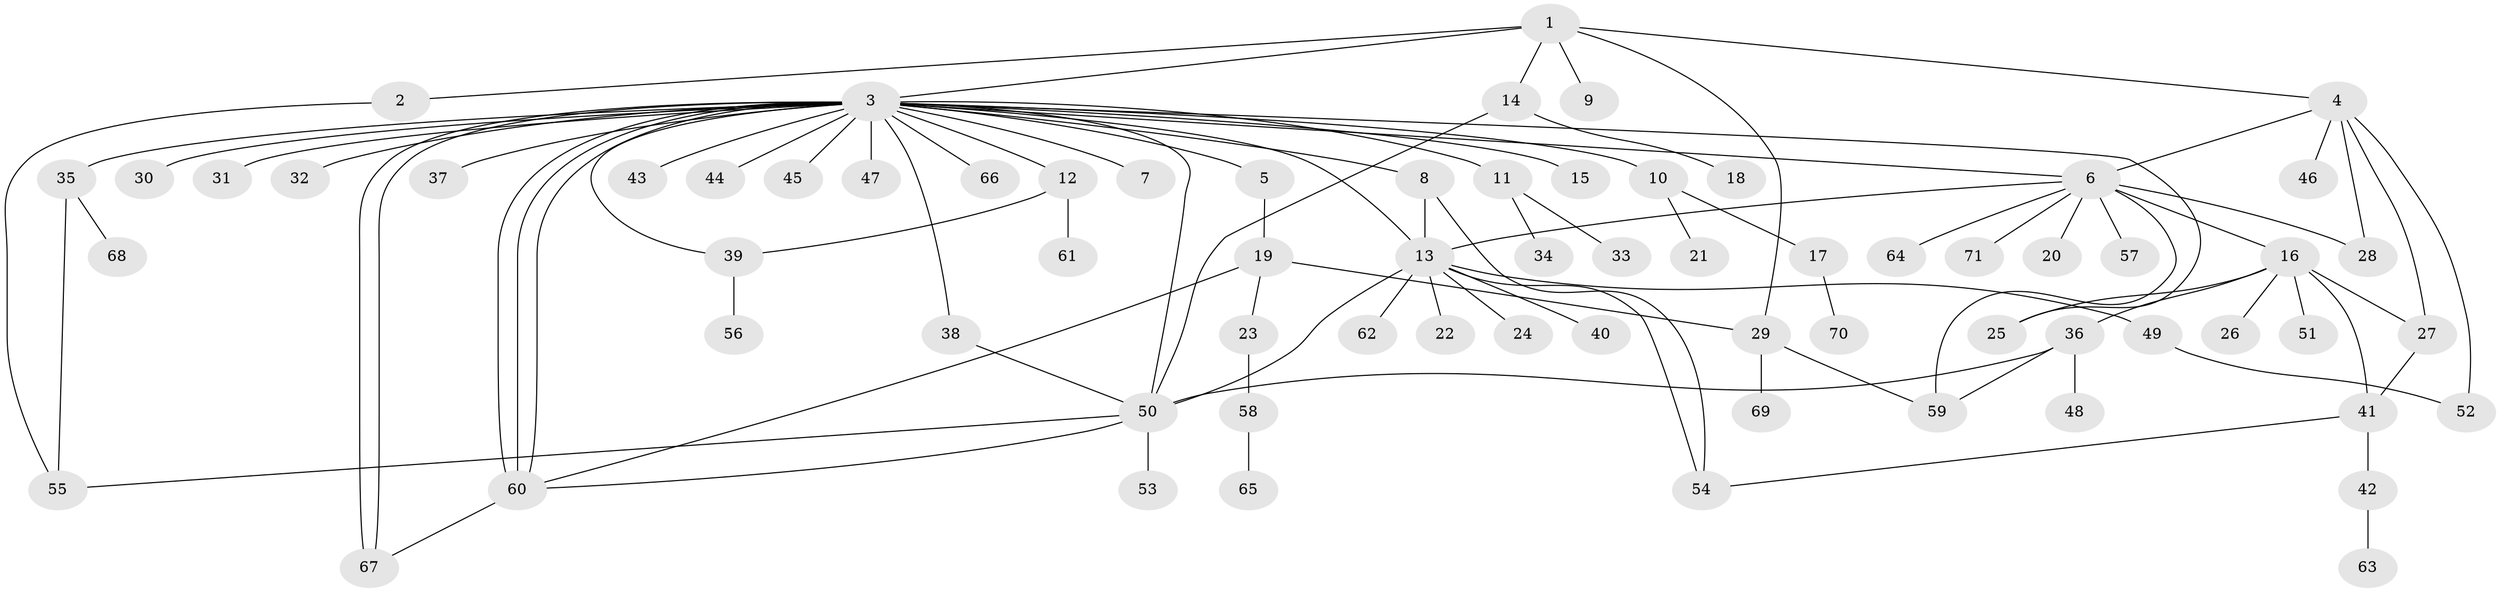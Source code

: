 // coarse degree distribution, {7: 0.0392156862745098, 2: 0.21568627450980393, 27: 0.0196078431372549, 5: 0.058823529411764705, 8: 0.0392156862745098, 1: 0.5490196078431373, 4: 0.0392156862745098, 3: 0.0196078431372549, 9: 0.0196078431372549}
// Generated by graph-tools (version 1.1) at 2025/51/02/27/25 19:51:55]
// undirected, 71 vertices, 96 edges
graph export_dot {
graph [start="1"]
  node [color=gray90,style=filled];
  1;
  2;
  3;
  4;
  5;
  6;
  7;
  8;
  9;
  10;
  11;
  12;
  13;
  14;
  15;
  16;
  17;
  18;
  19;
  20;
  21;
  22;
  23;
  24;
  25;
  26;
  27;
  28;
  29;
  30;
  31;
  32;
  33;
  34;
  35;
  36;
  37;
  38;
  39;
  40;
  41;
  42;
  43;
  44;
  45;
  46;
  47;
  48;
  49;
  50;
  51;
  52;
  53;
  54;
  55;
  56;
  57;
  58;
  59;
  60;
  61;
  62;
  63;
  64;
  65;
  66;
  67;
  68;
  69;
  70;
  71;
  1 -- 2;
  1 -- 3;
  1 -- 4;
  1 -- 9;
  1 -- 14;
  1 -- 29;
  2 -- 55;
  3 -- 5;
  3 -- 6;
  3 -- 7;
  3 -- 8;
  3 -- 10;
  3 -- 11;
  3 -- 12;
  3 -- 13;
  3 -- 15;
  3 -- 25;
  3 -- 30;
  3 -- 31;
  3 -- 32;
  3 -- 35;
  3 -- 37;
  3 -- 38;
  3 -- 39;
  3 -- 43;
  3 -- 44;
  3 -- 45;
  3 -- 47;
  3 -- 50;
  3 -- 60;
  3 -- 60;
  3 -- 60;
  3 -- 66;
  3 -- 67;
  3 -- 67;
  4 -- 6;
  4 -- 27;
  4 -- 28;
  4 -- 46;
  4 -- 52;
  5 -- 19;
  6 -- 13;
  6 -- 16;
  6 -- 20;
  6 -- 28;
  6 -- 57;
  6 -- 59;
  6 -- 64;
  6 -- 71;
  8 -- 13;
  8 -- 54;
  10 -- 17;
  10 -- 21;
  11 -- 33;
  11 -- 34;
  12 -- 39;
  12 -- 61;
  13 -- 22;
  13 -- 24;
  13 -- 40;
  13 -- 49;
  13 -- 50;
  13 -- 54;
  13 -- 62;
  14 -- 18;
  14 -- 50;
  16 -- 25;
  16 -- 26;
  16 -- 27;
  16 -- 36;
  16 -- 41;
  16 -- 51;
  17 -- 70;
  19 -- 23;
  19 -- 29;
  19 -- 60;
  23 -- 58;
  27 -- 41;
  29 -- 59;
  29 -- 69;
  35 -- 55;
  35 -- 68;
  36 -- 48;
  36 -- 50;
  36 -- 59;
  38 -- 50;
  39 -- 56;
  41 -- 42;
  41 -- 54;
  42 -- 63;
  49 -- 52;
  50 -- 53;
  50 -- 55;
  50 -- 60;
  58 -- 65;
  60 -- 67;
}
